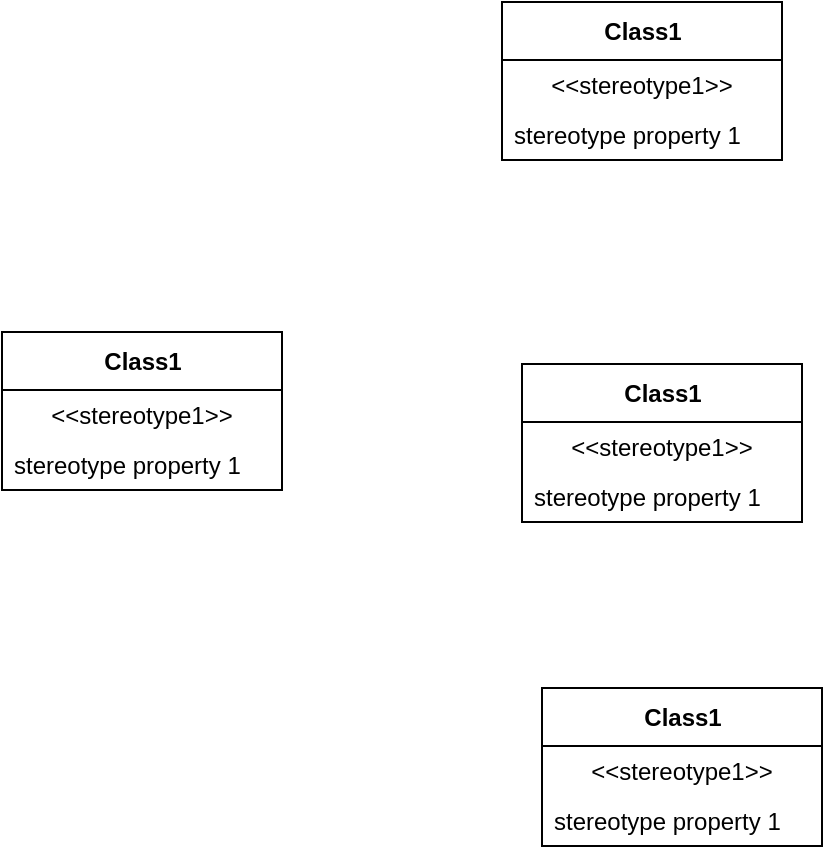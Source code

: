 <mxfile version="20.6.2" type="device"><diagram id="W0duOki_ChIYTT4t7xvG" name="Página-1"><mxGraphModel dx="1086" dy="826" grid="0" gridSize="10" guides="1" tooltips="1" connect="1" arrows="1" fold="1" page="1" pageScale="1" pageWidth="827" pageHeight="1169" math="0" shadow="0"><root><mxCell id="0"/><mxCell id="1" parent="0"/><mxCell id="LyVr5Pbiu1xZoKnkIpYO-1" value="Class1" style="swimlane;fontStyle=1;align=center;verticalAlign=middle;childLayout=stackLayout;horizontal=1;startSize=29;horizontalStack=0;resizeParent=1;resizeParentMax=0;resizeLast=0;collapsible=0;marginBottom=0;html=1;" vertex="1" parent="1"><mxGeometry x="84" y="357" width="140" height="79" as="geometry"/></mxCell><mxCell id="LyVr5Pbiu1xZoKnkIpYO-2" value="&amp;lt;&amp;lt;stereotype1&amp;gt;&amp;gt;" style="text;html=1;strokeColor=none;fillColor=none;align=center;verticalAlign=middle;spacingLeft=4;spacingRight=4;overflow=hidden;rotatable=0;points=[[0,0.5],[1,0.5]];portConstraint=eastwest;" vertex="1" parent="LyVr5Pbiu1xZoKnkIpYO-1"><mxGeometry y="29" width="140" height="25" as="geometry"/></mxCell><mxCell id="LyVr5Pbiu1xZoKnkIpYO-3" value="stereotype property 1" style="text;html=1;strokeColor=none;fillColor=none;align=left;verticalAlign=middle;spacingLeft=4;spacingRight=4;overflow=hidden;rotatable=0;points=[[0,0.5],[1,0.5]];portConstraint=eastwest;" vertex="1" parent="LyVr5Pbiu1xZoKnkIpYO-1"><mxGeometry y="54" width="140" height="25" as="geometry"/></mxCell><mxCell id="LyVr5Pbiu1xZoKnkIpYO-4" value="Class1" style="swimlane;fontStyle=1;align=center;verticalAlign=middle;childLayout=stackLayout;horizontal=1;startSize=29;horizontalStack=0;resizeParent=1;resizeParentMax=0;resizeLast=0;collapsible=0;marginBottom=0;html=1;" vertex="1" parent="1"><mxGeometry x="334" y="192" width="140" height="79" as="geometry"/></mxCell><mxCell id="LyVr5Pbiu1xZoKnkIpYO-5" value="&amp;lt;&amp;lt;stereotype1&amp;gt;&amp;gt;" style="text;html=1;strokeColor=none;fillColor=none;align=center;verticalAlign=middle;spacingLeft=4;spacingRight=4;overflow=hidden;rotatable=0;points=[[0,0.5],[1,0.5]];portConstraint=eastwest;" vertex="1" parent="LyVr5Pbiu1xZoKnkIpYO-4"><mxGeometry y="29" width="140" height="25" as="geometry"/></mxCell><mxCell id="LyVr5Pbiu1xZoKnkIpYO-6" value="stereotype property 1" style="text;html=1;strokeColor=none;fillColor=none;align=left;verticalAlign=middle;spacingLeft=4;spacingRight=4;overflow=hidden;rotatable=0;points=[[0,0.5],[1,0.5]];portConstraint=eastwest;" vertex="1" parent="LyVr5Pbiu1xZoKnkIpYO-4"><mxGeometry y="54" width="140" height="25" as="geometry"/></mxCell><mxCell id="LyVr5Pbiu1xZoKnkIpYO-7" value="Class1" style="swimlane;fontStyle=1;align=center;verticalAlign=middle;childLayout=stackLayout;horizontal=1;startSize=29;horizontalStack=0;resizeParent=1;resizeParentMax=0;resizeLast=0;collapsible=0;marginBottom=0;html=1;" vertex="1" parent="1"><mxGeometry x="344" y="373" width="140" height="79" as="geometry"/></mxCell><mxCell id="LyVr5Pbiu1xZoKnkIpYO-8" value="&amp;lt;&amp;lt;stereotype1&amp;gt;&amp;gt;" style="text;html=1;strokeColor=none;fillColor=none;align=center;verticalAlign=middle;spacingLeft=4;spacingRight=4;overflow=hidden;rotatable=0;points=[[0,0.5],[1,0.5]];portConstraint=eastwest;" vertex="1" parent="LyVr5Pbiu1xZoKnkIpYO-7"><mxGeometry y="29" width="140" height="25" as="geometry"/></mxCell><mxCell id="LyVr5Pbiu1xZoKnkIpYO-9" value="stereotype property 1" style="text;html=1;strokeColor=none;fillColor=none;align=left;verticalAlign=middle;spacingLeft=4;spacingRight=4;overflow=hidden;rotatable=0;points=[[0,0.5],[1,0.5]];portConstraint=eastwest;" vertex="1" parent="LyVr5Pbiu1xZoKnkIpYO-7"><mxGeometry y="54" width="140" height="25" as="geometry"/></mxCell><mxCell id="LyVr5Pbiu1xZoKnkIpYO-10" value="Class1" style="swimlane;fontStyle=1;align=center;verticalAlign=middle;childLayout=stackLayout;horizontal=1;startSize=29;horizontalStack=0;resizeParent=1;resizeParentMax=0;resizeLast=0;collapsible=0;marginBottom=0;html=1;" vertex="1" parent="1"><mxGeometry x="354" y="535" width="140" height="79" as="geometry"/></mxCell><mxCell id="LyVr5Pbiu1xZoKnkIpYO-11" value="&amp;lt;&amp;lt;stereotype1&amp;gt;&amp;gt;" style="text;html=1;strokeColor=none;fillColor=none;align=center;verticalAlign=middle;spacingLeft=4;spacingRight=4;overflow=hidden;rotatable=0;points=[[0,0.5],[1,0.5]];portConstraint=eastwest;" vertex="1" parent="LyVr5Pbiu1xZoKnkIpYO-10"><mxGeometry y="29" width="140" height="25" as="geometry"/></mxCell><mxCell id="LyVr5Pbiu1xZoKnkIpYO-12" value="stereotype property 1" style="text;html=1;strokeColor=none;fillColor=none;align=left;verticalAlign=middle;spacingLeft=4;spacingRight=4;overflow=hidden;rotatable=0;points=[[0,0.5],[1,0.5]];portConstraint=eastwest;" vertex="1" parent="LyVr5Pbiu1xZoKnkIpYO-10"><mxGeometry y="54" width="140" height="25" as="geometry"/></mxCell></root></mxGraphModel></diagram></mxfile>